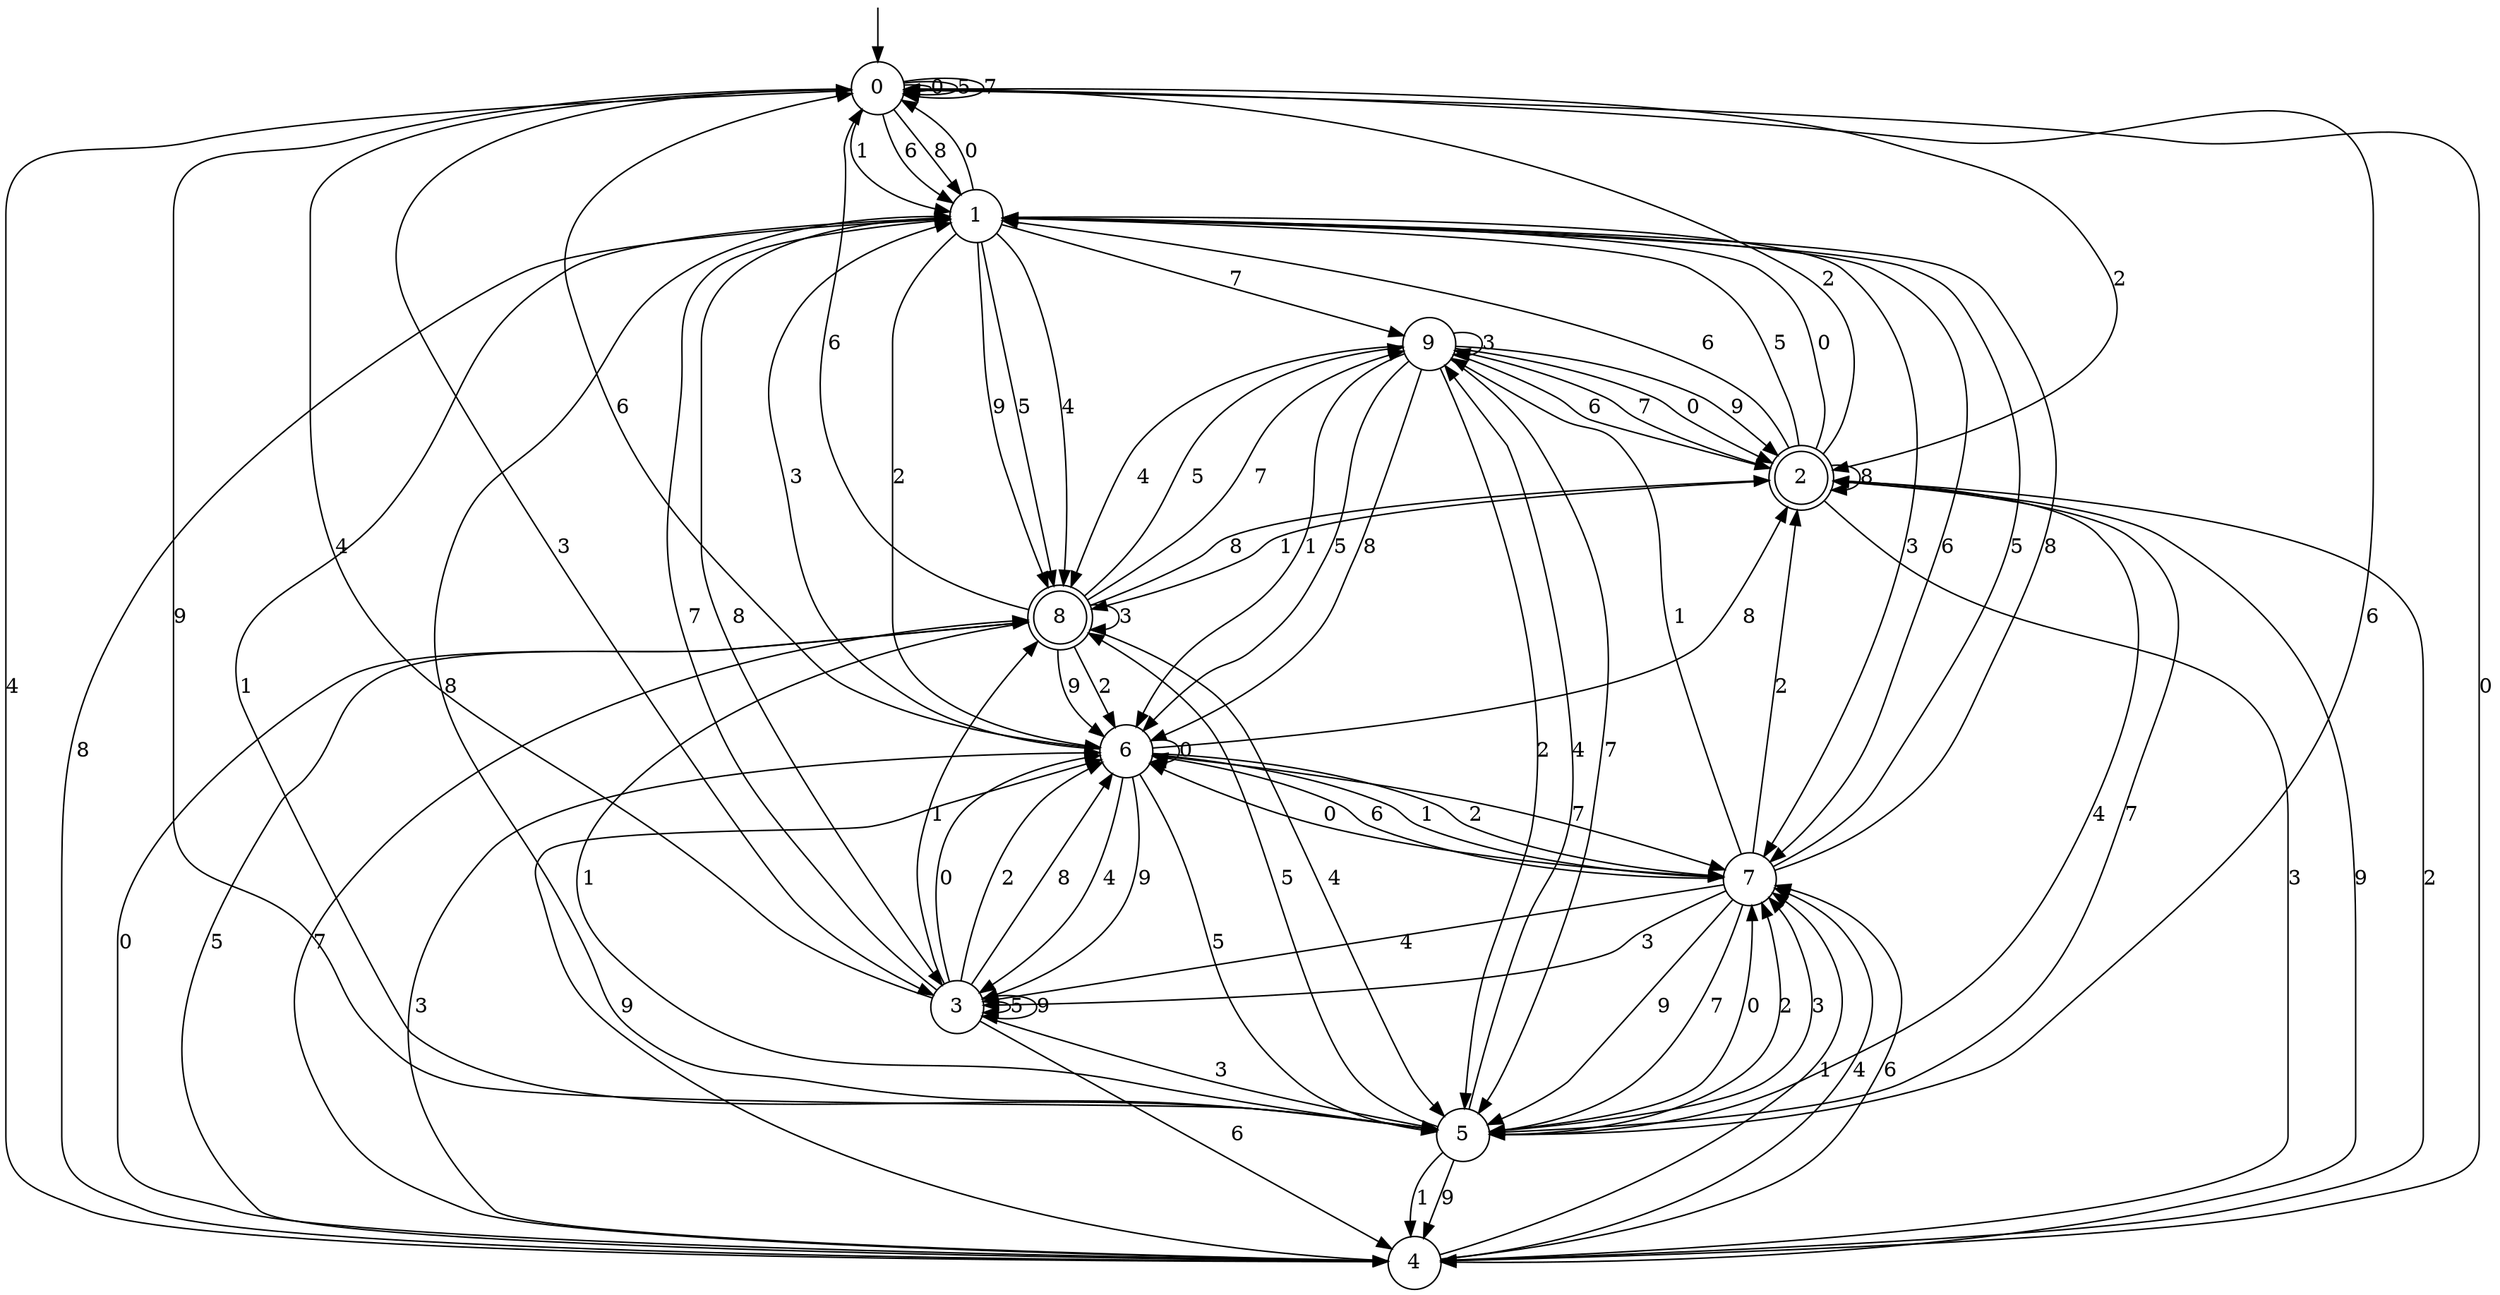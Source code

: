 digraph g {

	s0 [shape="circle" label="0"];
	s1 [shape="circle" label="1"];
	s2 [shape="doublecircle" label="2"];
	s3 [shape="circle" label="3"];
	s4 [shape="circle" label="4"];
	s5 [shape="circle" label="5"];
	s6 [shape="circle" label="6"];
	s7 [shape="circle" label="7"];
	s8 [shape="doublecircle" label="8"];
	s9 [shape="circle" label="9"];
	s0 -> s0 [label="0"];
	s0 -> s1 [label="1"];
	s0 -> s2 [label="2"];
	s0 -> s3 [label="3"];
	s0 -> s4 [label="4"];
	s0 -> s0 [label="5"];
	s0 -> s1 [label="6"];
	s0 -> s0 [label="7"];
	s0 -> s1 [label="8"];
	s0 -> s5 [label="9"];
	s1 -> s0 [label="0"];
	s1 -> s5 [label="1"];
	s1 -> s6 [label="2"];
	s1 -> s7 [label="3"];
	s1 -> s8 [label="4"];
	s1 -> s8 [label="5"];
	s1 -> s7 [label="6"];
	s1 -> s9 [label="7"];
	s1 -> s3 [label="8"];
	s1 -> s8 [label="9"];
	s2 -> s1 [label="0"];
	s2 -> s8 [label="1"];
	s2 -> s0 [label="2"];
	s2 -> s4 [label="3"];
	s2 -> s5 [label="4"];
	s2 -> s1 [label="5"];
	s2 -> s1 [label="6"];
	s2 -> s9 [label="7"];
	s2 -> s2 [label="8"];
	s2 -> s4 [label="9"];
	s3 -> s6 [label="0"];
	s3 -> s8 [label="1"];
	s3 -> s6 [label="2"];
	s3 -> s5 [label="3"];
	s3 -> s0 [label="4"];
	s3 -> s3 [label="5"];
	s3 -> s4 [label="6"];
	s3 -> s1 [label="7"];
	s3 -> s6 [label="8"];
	s3 -> s3 [label="9"];
	s4 -> s0 [label="0"];
	s4 -> s7 [label="1"];
	s4 -> s2 [label="2"];
	s4 -> s6 [label="3"];
	s4 -> s7 [label="4"];
	s4 -> s8 [label="5"];
	s4 -> s7 [label="6"];
	s4 -> s8 [label="7"];
	s4 -> s1 [label="8"];
	s4 -> s6 [label="9"];
	s5 -> s7 [label="0"];
	s5 -> s4 [label="1"];
	s5 -> s7 [label="2"];
	s5 -> s7 [label="3"];
	s5 -> s9 [label="4"];
	s5 -> s8 [label="5"];
	s5 -> s0 [label="6"];
	s5 -> s2 [label="7"];
	s5 -> s1 [label="8"];
	s5 -> s4 [label="9"];
	s6 -> s6 [label="0"];
	s6 -> s7 [label="1"];
	s6 -> s7 [label="2"];
	s6 -> s1 [label="3"];
	s6 -> s3 [label="4"];
	s6 -> s5 [label="5"];
	s6 -> s0 [label="6"];
	s6 -> s7 [label="7"];
	s6 -> s2 [label="8"];
	s6 -> s3 [label="9"];
	s7 -> s6 [label="0"];
	s7 -> s9 [label="1"];
	s7 -> s2 [label="2"];
	s7 -> s3 [label="3"];
	s7 -> s3 [label="4"];
	s7 -> s1 [label="5"];
	s7 -> s6 [label="6"];
	s7 -> s5 [label="7"];
	s7 -> s1 [label="8"];
	s7 -> s5 [label="9"];
	s8 -> s4 [label="0"];
	s8 -> s5 [label="1"];
	s8 -> s6 [label="2"];
	s8 -> s8 [label="3"];
	s8 -> s5 [label="4"];
	s8 -> s9 [label="5"];
	s8 -> s0 [label="6"];
	s8 -> s9 [label="7"];
	s8 -> s2 [label="8"];
	s8 -> s6 [label="9"];
	s9 -> s2 [label="0"];
	s9 -> s6 [label="1"];
	s9 -> s5 [label="2"];
	s9 -> s9 [label="3"];
	s9 -> s8 [label="4"];
	s9 -> s6 [label="5"];
	s9 -> s2 [label="6"];
	s9 -> s5 [label="7"];
	s9 -> s6 [label="8"];
	s9 -> s2 [label="9"];

__start0 [label="" shape="none" width="0" height="0"];
__start0 -> s0;

}

